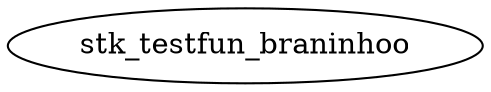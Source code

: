 /* Created by mdot for Matlab */
digraph m2html {

  stk_testfun_braninhoo [URL="stk_testfun_braninhoo.html"];
}